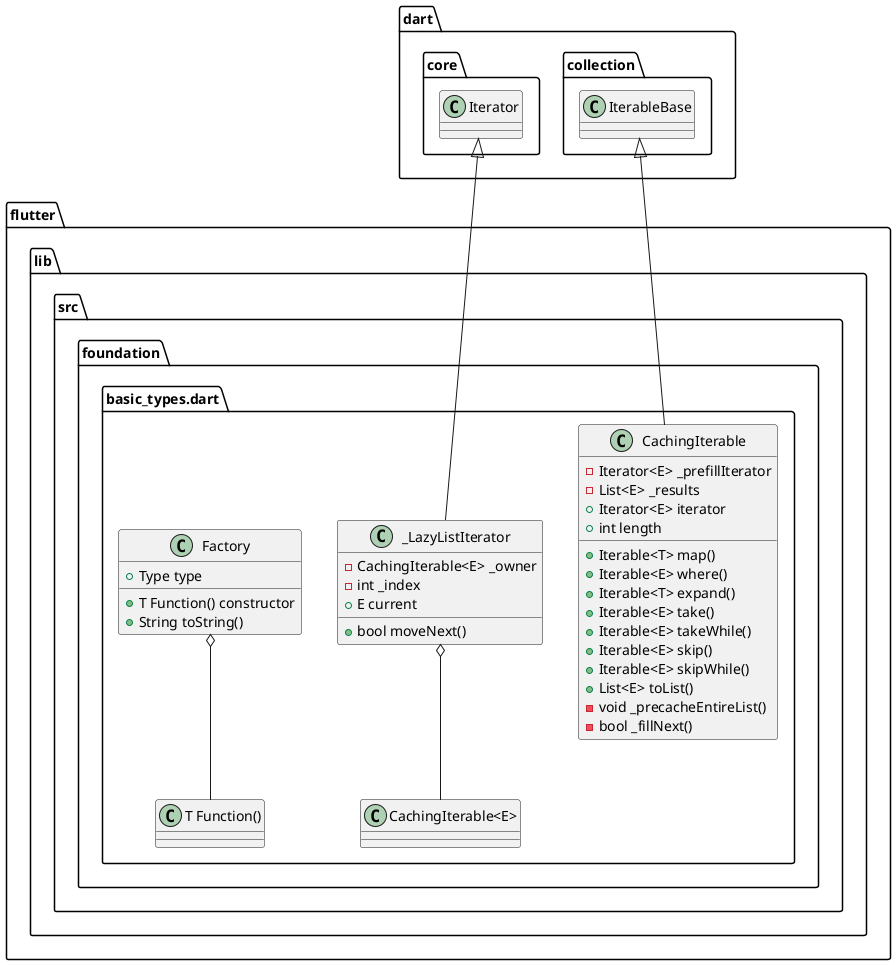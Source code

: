 @startuml
set namespaceSeparator ::

class "flutter::lib::src::foundation::basic_types.dart::CachingIterable" {
  -Iterator<E> _prefillIterator
  -List<E> _results
  +Iterator<E> iterator
  +int length
  +Iterable<T> map()
  +Iterable<E> where()
  +Iterable<T> expand()
  +Iterable<E> take()
  +Iterable<E> takeWhile()
  +Iterable<E> skip()
  +Iterable<E> skipWhile()
  +List<E> toList()
  -void _precacheEntireList()
  -bool _fillNext()
}

"dart::collection::IterableBase" <|-- "flutter::lib::src::foundation::basic_types.dart::CachingIterable"

class "flutter::lib::src::foundation::basic_types.dart::_LazyListIterator" {
  -CachingIterable<E> _owner
  -int _index
  +E current
  +bool moveNext()
}

"flutter::lib::src::foundation::basic_types.dart::_LazyListIterator" o-- "flutter::lib::src::foundation::basic_types.dart::CachingIterable<E>"
"dart::core::Iterator" <|-- "flutter::lib::src::foundation::basic_types.dart::_LazyListIterator"

class "flutter::lib::src::foundation::basic_types.dart::Factory" {
  +T Function() constructor
  +Type type
  +String toString()
}

"flutter::lib::src::foundation::basic_types.dart::Factory" o-- "flutter::lib::src::foundation::basic_types.dart::T Function()"


@enduml